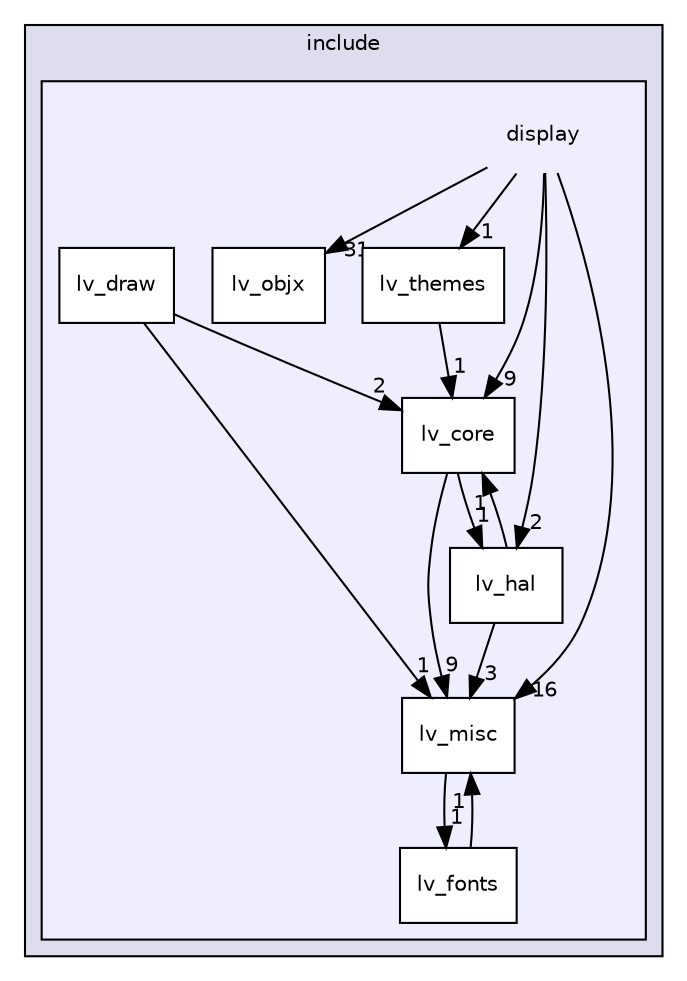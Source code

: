 digraph "include/display" {
  compound=true
  node [ fontsize="10", fontname="Helvetica"];
  edge [ labelfontsize="10", labelfontname="Helvetica"];
  subgraph clusterdir_d44c64559bbebec7f509842c48db8b23 {
    graph [ bgcolor="#ddddee", pencolor="black", label="include" fontname="Helvetica", fontsize="10", URL="dir_d44c64559bbebec7f509842c48db8b23.html"]
  subgraph clusterdir_4636d4e18f69ebf0de83434441c44c49 {
    graph [ bgcolor="#eeeeff", pencolor="black", label="" URL="dir_4636d4e18f69ebf0de83434441c44c49.html"];
    dir_4636d4e18f69ebf0de83434441c44c49 [shape=plaintext label="display"];
  dir_1983830a4a9a56ed40df8b0940fbb966 [shape=box label="lv_core" fillcolor="white" style="filled" URL="dir_1983830a4a9a56ed40df8b0940fbb966.html"];
  dir_5557102edcf4dba5129e43de0c13504c [shape=box label="lv_draw" fillcolor="white" style="filled" URL="dir_5557102edcf4dba5129e43de0c13504c.html"];
  dir_9fa1512940663280ad5a47c3797f19f4 [shape=box label="lv_fonts" fillcolor="white" style="filled" URL="dir_9fa1512940663280ad5a47c3797f19f4.html"];
  dir_513ae8e6799adc0a7fb71ba462dbc143 [shape=box label="lv_hal" fillcolor="white" style="filled" URL="dir_513ae8e6799adc0a7fb71ba462dbc143.html"];
  dir_8d5074c2a437bce8e93a9bc4e658f9c1 [shape=box label="lv_misc" fillcolor="white" style="filled" URL="dir_8d5074c2a437bce8e93a9bc4e658f9c1.html"];
  dir_37503661abbab06b18fdf4d076763d0c [shape=box label="lv_objx" fillcolor="white" style="filled" URL="dir_37503661abbab06b18fdf4d076763d0c.html"];
  dir_df32090facd18ae2efd6ccf0e71536c0 [shape=box label="lv_themes" fillcolor="white" style="filled" URL="dir_df32090facd18ae2efd6ccf0e71536c0.html"];
  }
  }
  dir_9fa1512940663280ad5a47c3797f19f4->dir_8d5074c2a437bce8e93a9bc4e658f9c1 [headlabel="1", labeldistance=1.5 headhref="dir_000004_000006.html"];
  dir_df32090facd18ae2efd6ccf0e71536c0->dir_1983830a4a9a56ed40df8b0940fbb966 [headlabel="1", labeldistance=1.5 headhref="dir_000008_000002.html"];
  dir_1983830a4a9a56ed40df8b0940fbb966->dir_513ae8e6799adc0a7fb71ba462dbc143 [headlabel="1", labeldistance=1.5 headhref="dir_000002_000005.html"];
  dir_1983830a4a9a56ed40df8b0940fbb966->dir_8d5074c2a437bce8e93a9bc4e658f9c1 [headlabel="9", labeldistance=1.5 headhref="dir_000002_000006.html"];
  dir_5557102edcf4dba5129e43de0c13504c->dir_1983830a4a9a56ed40df8b0940fbb966 [headlabel="2", labeldistance=1.5 headhref="dir_000003_000002.html"];
  dir_5557102edcf4dba5129e43de0c13504c->dir_8d5074c2a437bce8e93a9bc4e658f9c1 [headlabel="1", labeldistance=1.5 headhref="dir_000003_000006.html"];
  dir_513ae8e6799adc0a7fb71ba462dbc143->dir_1983830a4a9a56ed40df8b0940fbb966 [headlabel="1", labeldistance=1.5 headhref="dir_000005_000002.html"];
  dir_513ae8e6799adc0a7fb71ba462dbc143->dir_8d5074c2a437bce8e93a9bc4e658f9c1 [headlabel="3", labeldistance=1.5 headhref="dir_000005_000006.html"];
  dir_4636d4e18f69ebf0de83434441c44c49->dir_1983830a4a9a56ed40df8b0940fbb966 [headlabel="9", labeldistance=1.5 headhref="dir_000001_000002.html"];
  dir_4636d4e18f69ebf0de83434441c44c49->dir_37503661abbab06b18fdf4d076763d0c [headlabel="31", labeldistance=1.5 headhref="dir_000001_000007.html"];
  dir_4636d4e18f69ebf0de83434441c44c49->dir_513ae8e6799adc0a7fb71ba462dbc143 [headlabel="2", labeldistance=1.5 headhref="dir_000001_000005.html"];
  dir_4636d4e18f69ebf0de83434441c44c49->dir_8d5074c2a437bce8e93a9bc4e658f9c1 [headlabel="16", labeldistance=1.5 headhref="dir_000001_000006.html"];
  dir_4636d4e18f69ebf0de83434441c44c49->dir_df32090facd18ae2efd6ccf0e71536c0 [headlabel="1", labeldistance=1.5 headhref="dir_000001_000008.html"];
  dir_8d5074c2a437bce8e93a9bc4e658f9c1->dir_9fa1512940663280ad5a47c3797f19f4 [headlabel="1", labeldistance=1.5 headhref="dir_000006_000004.html"];
}
